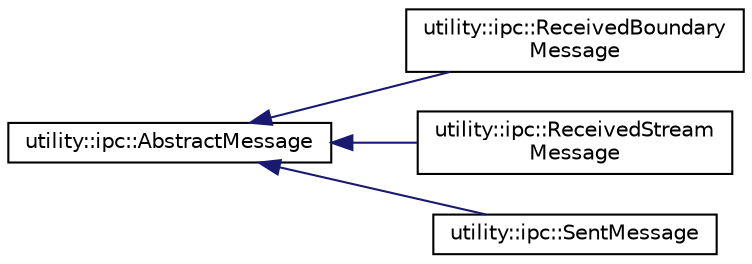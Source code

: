 digraph "Graphical Class Hierarchy"
{
 // LATEX_PDF_SIZE
  edge [fontname="Helvetica",fontsize="10",labelfontname="Helvetica",labelfontsize="10"];
  node [fontname="Helvetica",fontsize="10",shape=record];
  rankdir="LR";
  Node0 [label="utility::ipc::AbstractMessage",height=0.2,width=0.4,color="black", fillcolor="white", style="filled",URL="$classutility_1_1ipc_1_1AbstractMessage.html",tooltip=" "];
  Node0 -> Node1 [dir="back",color="midnightblue",fontsize="10",style="solid",fontname="Helvetica"];
  Node1 [label="utility::ipc::ReceivedBoundary\lMessage",height=0.2,width=0.4,color="black", fillcolor="white", style="filled",URL="$classutility_1_1ipc_1_1ReceivedBoundaryMessage.html",tooltip=" "];
  Node0 -> Node2 [dir="back",color="midnightblue",fontsize="10",style="solid",fontname="Helvetica"];
  Node2 [label="utility::ipc::ReceivedStream\lMessage",height=0.2,width=0.4,color="black", fillcolor="white", style="filled",URL="$classutility_1_1ipc_1_1ReceivedStreamMessage.html",tooltip=" "];
  Node0 -> Node3 [dir="back",color="midnightblue",fontsize="10",style="solid",fontname="Helvetica"];
  Node3 [label="utility::ipc::SentMessage",height=0.2,width=0.4,color="black", fillcolor="white", style="filled",URL="$classutility_1_1ipc_1_1SentMessage.html",tooltip=" "];
}
